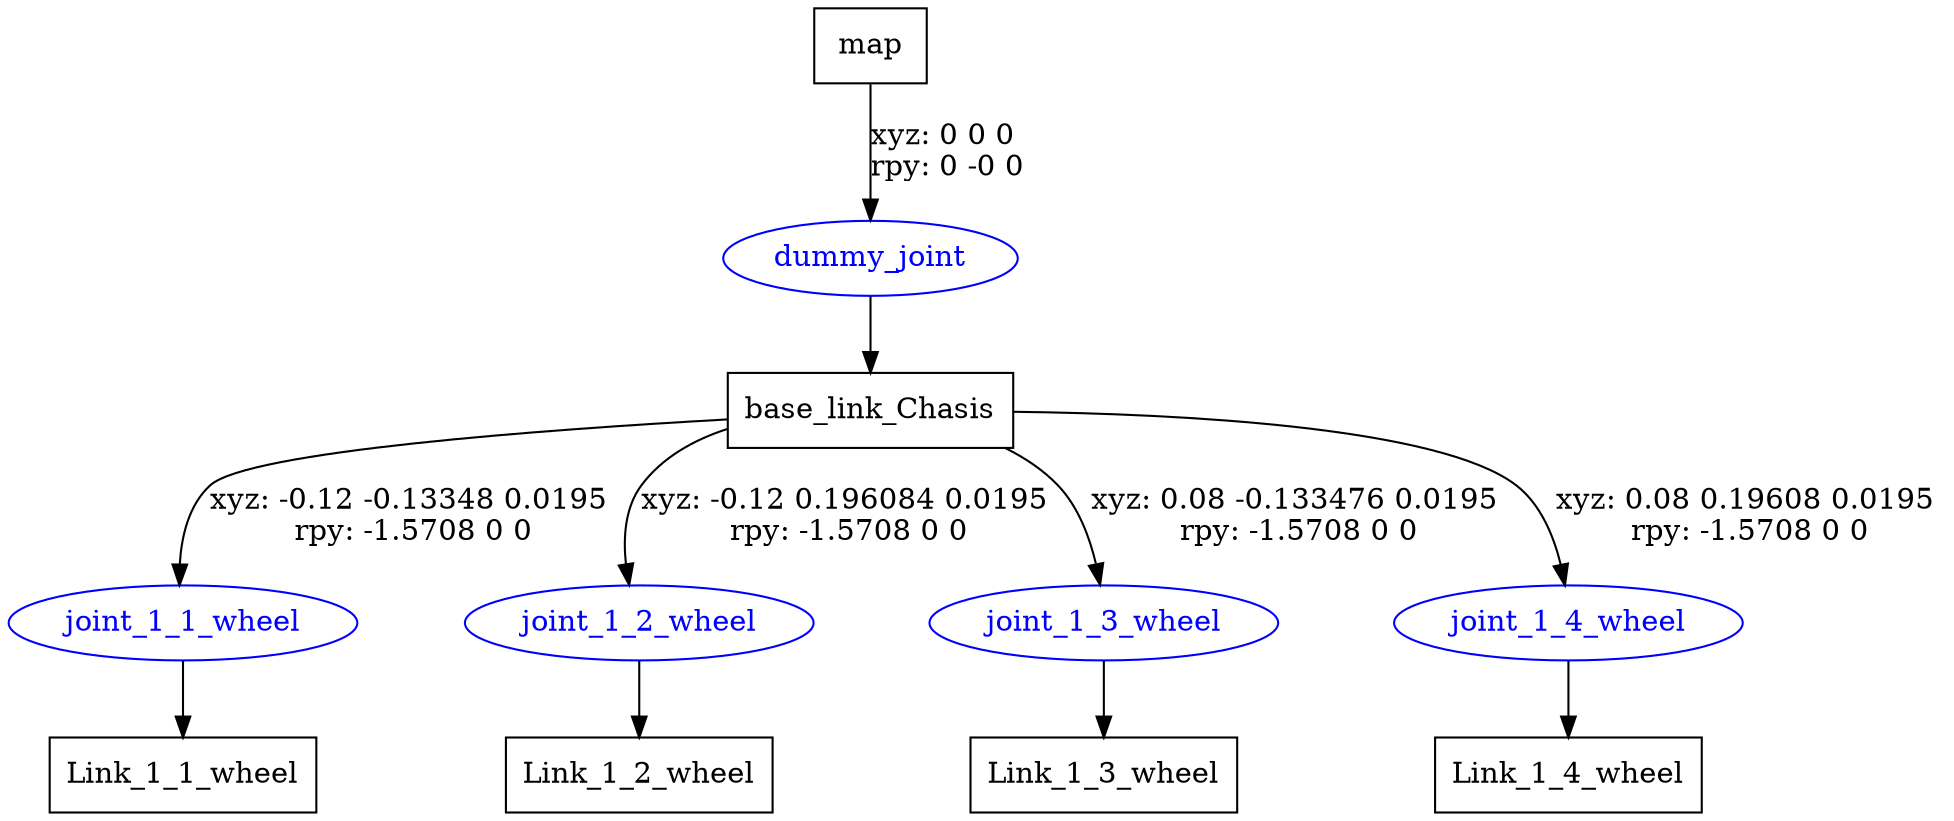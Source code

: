 digraph G {
node [shape=box];
"map" [label="map"];
"base_link_Chasis" [label="base_link_Chasis"];
"Link_1_1_wheel" [label="Link_1_1_wheel"];
"Link_1_2_wheel" [label="Link_1_2_wheel"];
"Link_1_3_wheel" [label="Link_1_3_wheel"];
"Link_1_4_wheel" [label="Link_1_4_wheel"];
node [shape=ellipse, color=blue, fontcolor=blue];
"map" -> "dummy_joint" [label="xyz: 0 0 0 \nrpy: 0 -0 0"]
"dummy_joint" -> "base_link_Chasis"
"base_link_Chasis" -> "joint_1_1_wheel" [label="xyz: -0.12 -0.13348 0.0195 \nrpy: -1.5708 0 0"]
"joint_1_1_wheel" -> "Link_1_1_wheel"
"base_link_Chasis" -> "joint_1_2_wheel" [label="xyz: -0.12 0.196084 0.0195 \nrpy: -1.5708 0 0"]
"joint_1_2_wheel" -> "Link_1_2_wheel"
"base_link_Chasis" -> "joint_1_3_wheel" [label="xyz: 0.08 -0.133476 0.0195 \nrpy: -1.5708 0 0"]
"joint_1_3_wheel" -> "Link_1_3_wheel"
"base_link_Chasis" -> "joint_1_4_wheel" [label="xyz: 0.08 0.19608 0.0195 \nrpy: -1.5708 0 0"]
"joint_1_4_wheel" -> "Link_1_4_wheel"
}
